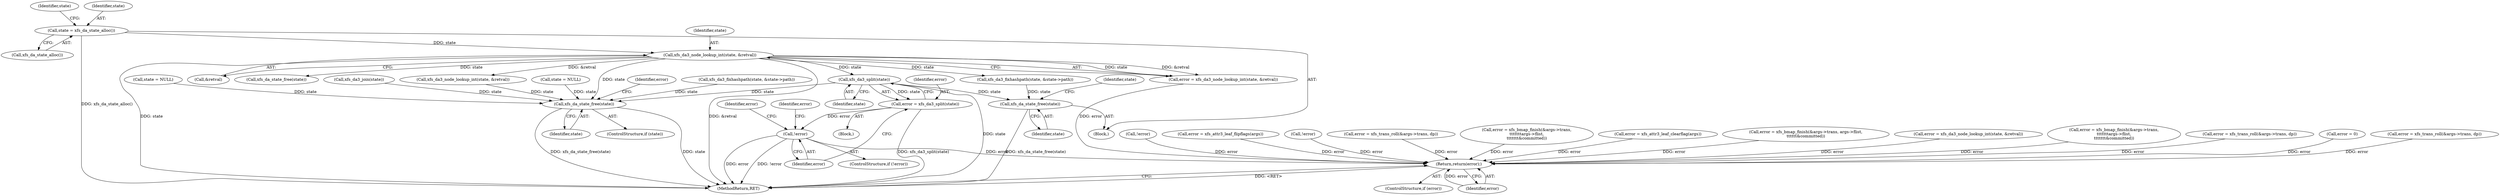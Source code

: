 digraph "0_linux_8275cdd0e7ac550dcce2b3ef6d2fb3b808c1ae59_1@pointer" {
"1000392" [label="(Call,xfs_da3_split(state))"];
"1000182" [label="(Call,xfs_da3_node_lookup_int(state, &retval))"];
"1000147" [label="(Call,state = xfs_da_state_alloc())"];
"1000390" [label="(Call,error = xfs_da3_split(state))"];
"1000395" [label="(Call,!error)"];
"1000720" [label="(Return,return(error);)"];
"1000441" [label="(Call,xfs_da_state_free(state))"];
"1000716" [label="(Call,xfs_da_state_free(state))"];
"1000641" [label="(Call,xfs_da3_join(state))"];
"1000184" [label="(Call,&retval)"];
"1000644" [label="(Call,!error)"];
"1000479" [label="(Call,error = xfs_attr3_leaf_flipflags(args))"];
"1000391" [label="(Identifier,error)"];
"1000443" [label="(Call,state = NULL)"];
"1000395" [label="(Call,!error)"];
"1000394" [label="(ControlStructure,if (!error))"];
"1000182" [label="(Call,xfs_da3_node_lookup_int(state, &retval))"];
"1000392" [label="(Call,xfs_da3_split(state))"];
"1000435" [label="(Call,xfs_da3_fixhashpath(state, &state->path))"];
"1000333" [label="(Call,!error)"];
"1000371" [label="(Call,error = xfs_trans_roll(&args->trans, dp))"];
"1000579" [label="(Call,xfs_da3_node_lookup_int(state, &retval))"];
"1000180" [label="(Call,error = xfs_da3_node_lookup_int(state, &retval))"];
"1000714" [label="(ControlStructure,if (state))"];
"1000647" [label="(Call,error = xfs_bmap_finish(&args->trans,\n\t\t\t\t\t\t\targs->flist,\n\t\t\t\t\t\t\t&committed))"];
"1000716" [label="(Call,xfs_da_state_free(state))"];
"1000396" [label="(Identifier,error)"];
"1000411" [label="(Identifier,error)"];
"1000701" [label="(Call,error = xfs_attr3_leaf_clearflag(args))"];
"1000147" [label="(Call,state = xfs_da_state_alloc())"];
"1000398" [label="(Call,error = xfs_bmap_finish(&args->trans, args->flist,\n\t\t\t\t\t\t&committed))"];
"1000724" [label="(MethodReturn,RET)"];
"1000152" [label="(Identifier,state)"];
"1000441" [label="(Call,xfs_da_state_free(state))"];
"1000318" [label="(Call,state = NULL)"];
"1000390" [label="(Call,error = xfs_da3_split(state))"];
"1000306" [label="(Block,)"];
"1000577" [label="(Call,error = xfs_da3_node_lookup_int(state, &retval))"];
"1000149" [label="(Call,xfs_da_state_alloc())"];
"1000721" [label="(Identifier,error)"];
"1000183" [label="(Identifier,state)"];
"1000718" [label="(ControlStructure,if (error))"];
"1000336" [label="(Call,error = xfs_bmap_finish(&args->trans,\n\t\t\t\t\t\t\targs->flist,\n\t\t\t\t\t\t\t&committed))"];
"1000442" [label="(Identifier,state)"];
"1000682" [label="(Call,error = xfs_trans_roll(&args->trans, dp))"];
"1000444" [label="(Identifier,state)"];
"1000717" [label="(Identifier,state)"];
"1000316" [label="(Call,xfs_da_state_free(state))"];
"1000148" [label="(Identifier,state)"];
"1000393" [label="(Identifier,state)"];
"1000720" [label="(Return,return(error);)"];
"1000719" [label="(Identifier,error)"];
"1000126" [label="(Block,)"];
"1000399" [label="(Identifier,error)"];
"1000710" [label="(Call,error = 0)"];
"1000446" [label="(Call,error = xfs_trans_roll(&args->trans, dp))"];
"1000615" [label="(Call,xfs_da3_fixhashpath(state, &state->path))"];
"1000392" -> "1000390"  [label="AST: "];
"1000392" -> "1000393"  [label="CFG: "];
"1000393" -> "1000392"  [label="AST: "];
"1000390" -> "1000392"  [label="CFG: "];
"1000392" -> "1000724"  [label="DDG: state"];
"1000392" -> "1000390"  [label="DDG: state"];
"1000182" -> "1000392"  [label="DDG: state"];
"1000392" -> "1000441"  [label="DDG: state"];
"1000392" -> "1000716"  [label="DDG: state"];
"1000182" -> "1000180"  [label="AST: "];
"1000182" -> "1000184"  [label="CFG: "];
"1000183" -> "1000182"  [label="AST: "];
"1000184" -> "1000182"  [label="AST: "];
"1000180" -> "1000182"  [label="CFG: "];
"1000182" -> "1000724"  [label="DDG: &retval"];
"1000182" -> "1000724"  [label="DDG: state"];
"1000182" -> "1000180"  [label="DDG: state"];
"1000182" -> "1000180"  [label="DDG: &retval"];
"1000147" -> "1000182"  [label="DDG: state"];
"1000182" -> "1000316"  [label="DDG: state"];
"1000182" -> "1000435"  [label="DDG: state"];
"1000182" -> "1000579"  [label="DDG: &retval"];
"1000182" -> "1000716"  [label="DDG: state"];
"1000147" -> "1000126"  [label="AST: "];
"1000147" -> "1000149"  [label="CFG: "];
"1000148" -> "1000147"  [label="AST: "];
"1000149" -> "1000147"  [label="AST: "];
"1000152" -> "1000147"  [label="CFG: "];
"1000147" -> "1000724"  [label="DDG: xfs_da_state_alloc()"];
"1000390" -> "1000306"  [label="AST: "];
"1000391" -> "1000390"  [label="AST: "];
"1000396" -> "1000390"  [label="CFG: "];
"1000390" -> "1000724"  [label="DDG: xfs_da3_split(state)"];
"1000390" -> "1000395"  [label="DDG: error"];
"1000395" -> "1000394"  [label="AST: "];
"1000395" -> "1000396"  [label="CFG: "];
"1000396" -> "1000395"  [label="AST: "];
"1000399" -> "1000395"  [label="CFG: "];
"1000411" -> "1000395"  [label="CFG: "];
"1000395" -> "1000724"  [label="DDG: error"];
"1000395" -> "1000724"  [label="DDG: !error"];
"1000395" -> "1000720"  [label="DDG: error"];
"1000720" -> "1000718"  [label="AST: "];
"1000720" -> "1000721"  [label="CFG: "];
"1000721" -> "1000720"  [label="AST: "];
"1000724" -> "1000720"  [label="CFG: "];
"1000720" -> "1000724"  [label="DDG: <RET>"];
"1000721" -> "1000720"  [label="DDG: error"];
"1000333" -> "1000720"  [label="DDG: error"];
"1000710" -> "1000720"  [label="DDG: error"];
"1000682" -> "1000720"  [label="DDG: error"];
"1000446" -> "1000720"  [label="DDG: error"];
"1000701" -> "1000720"  [label="DDG: error"];
"1000644" -> "1000720"  [label="DDG: error"];
"1000371" -> "1000720"  [label="DDG: error"];
"1000336" -> "1000720"  [label="DDG: error"];
"1000398" -> "1000720"  [label="DDG: error"];
"1000180" -> "1000720"  [label="DDG: error"];
"1000647" -> "1000720"  [label="DDG: error"];
"1000577" -> "1000720"  [label="DDG: error"];
"1000479" -> "1000720"  [label="DDG: error"];
"1000441" -> "1000126"  [label="AST: "];
"1000441" -> "1000442"  [label="CFG: "];
"1000442" -> "1000441"  [label="AST: "];
"1000444" -> "1000441"  [label="CFG: "];
"1000441" -> "1000724"  [label="DDG: xfs_da_state_free(state)"];
"1000435" -> "1000441"  [label="DDG: state"];
"1000716" -> "1000714"  [label="AST: "];
"1000716" -> "1000717"  [label="CFG: "];
"1000717" -> "1000716"  [label="AST: "];
"1000719" -> "1000716"  [label="CFG: "];
"1000716" -> "1000724"  [label="DDG: xfs_da_state_free(state)"];
"1000716" -> "1000724"  [label="DDG: state"];
"1000579" -> "1000716"  [label="DDG: state"];
"1000318" -> "1000716"  [label="DDG: state"];
"1000615" -> "1000716"  [label="DDG: state"];
"1000641" -> "1000716"  [label="DDG: state"];
"1000443" -> "1000716"  [label="DDG: state"];
}
